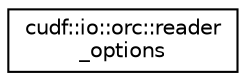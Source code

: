 digraph "Graphical Class Hierarchy"
{
  edge [fontname="Helvetica",fontsize="10",labelfontname="Helvetica",labelfontsize="10"];
  node [fontname="Helvetica",fontsize="10",shape=record];
  rankdir="LR";
  Node0 [label="cudf::io::orc::reader\l_options",height=0.2,width=0.4,color="black", fillcolor="white", style="filled",URL="$structcudf_1_1io_1_1orc_1_1reader__options.html",tooltip="Options for the ORC reader "];
}
